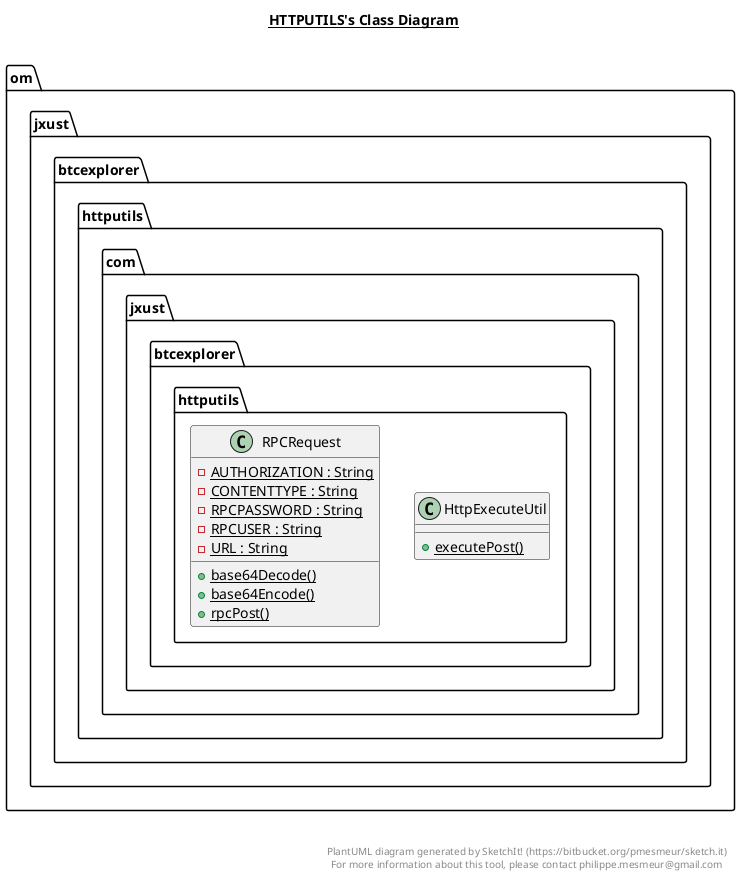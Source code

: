 @startuml

title __HTTPUTILS's Class Diagram__\n


    namespace om.jxust.btcexplorer {
      namespace httputils {
        class com.jxust.btcexplorer.httputils.HttpExecuteUtil {
            {static} + executePost()
        }
      }
    }


    namespace om.jxust.btcexplorer {
      namespace httputils {
        class com.jxust.btcexplorer.httputils.RPCRequest {
            {static} - AUTHORIZATION : String
            {static} - CONTENTTYPE : String
            {static} - RPCPASSWORD : String
            {static} - RPCUSER : String
            {static} - URL : String
            {static} + base64Decode()
            {static} + base64Encode()
            {static} + rpcPost()
        }
      }
    }

  



right footer


PlantUML diagram generated by SketchIt! (https://bitbucket.org/pmesmeur/sketch.it)
For more information about this tool, please contact philippe.mesmeur@gmail.com
endfooter

@enduml
